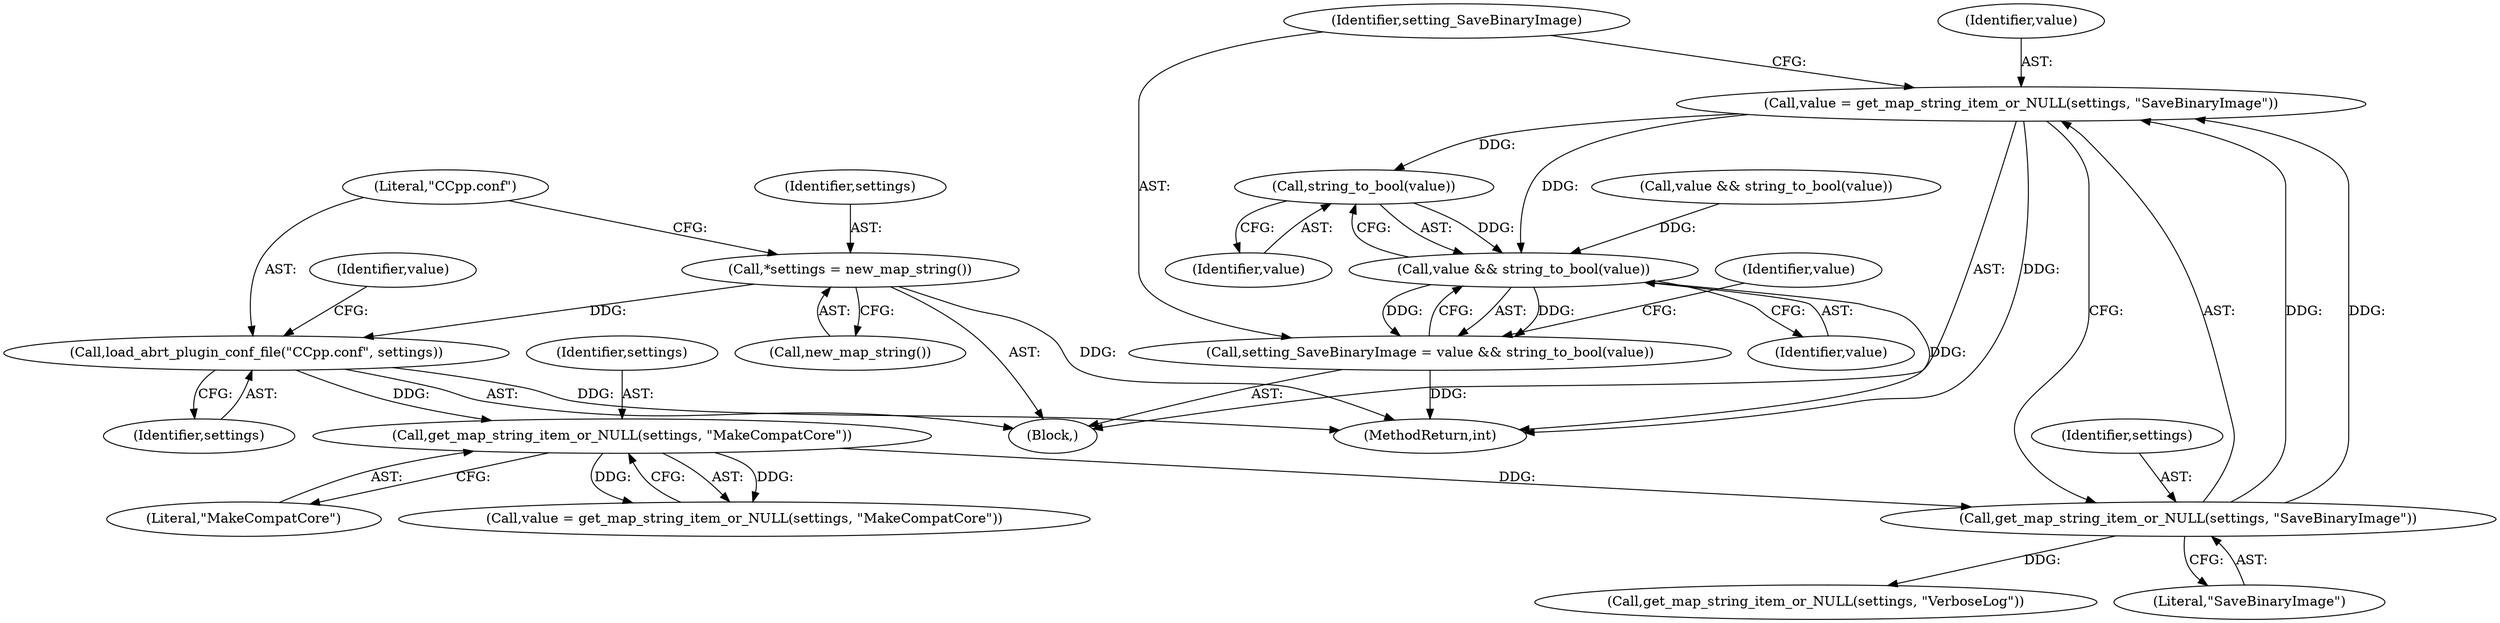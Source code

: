 digraph "0_abrt_8939398b82006ba1fec4ed491339fc075f43fc7c_1@pointer" {
"1000245" [label="(Call,string_to_bool(value))"];
"1000236" [label="(Call,value = get_map_string_item_or_NULL(settings, \"SaveBinaryImage\"))"];
"1000238" [label="(Call,get_map_string_item_or_NULL(settings, \"SaveBinaryImage\"))"];
"1000227" [label="(Call,get_map_string_item_or_NULL(settings, \"MakeCompatCore\"))"];
"1000221" [label="(Call,load_abrt_plugin_conf_file(\"CCpp.conf\", settings))"];
"1000218" [label="(Call,*settings = new_map_string())"];
"1000243" [label="(Call,value && string_to_bool(value))"];
"1000241" [label="(Call,setting_SaveBinaryImage = value && string_to_bool(value))"];
"1000222" [label="(Literal,\"CCpp.conf\")"];
"1000241" [label="(Call,setting_SaveBinaryImage = value && string_to_bool(value))"];
"1000245" [label="(Call,string_to_bool(value))"];
"1000236" [label="(Call,value = get_map_string_item_or_NULL(settings, \"SaveBinaryImage\"))"];
"1000249" [label="(Call,get_map_string_item_or_NULL(settings, \"VerboseLog\"))"];
"1000237" [label="(Identifier,value)"];
"1000244" [label="(Identifier,value)"];
"1000225" [label="(Call,value = get_map_string_item_or_NULL(settings, \"MakeCompatCore\"))"];
"1000226" [label="(Identifier,value)"];
"1000216" [label="(Block,)"];
"1000240" [label="(Literal,\"SaveBinaryImage\")"];
"1000218" [label="(Call,*settings = new_map_string())"];
"1000246" [label="(Identifier,value)"];
"1000239" [label="(Identifier,settings)"];
"1000232" [label="(Call,value && string_to_bool(value))"];
"1000242" [label="(Identifier,setting_SaveBinaryImage)"];
"1000238" [label="(Call,get_map_string_item_or_NULL(settings, \"SaveBinaryImage\"))"];
"1000223" [label="(Identifier,settings)"];
"1000219" [label="(Identifier,settings)"];
"1000228" [label="(Identifier,settings)"];
"1000227" [label="(Call,get_map_string_item_or_NULL(settings, \"MakeCompatCore\"))"];
"1000243" [label="(Call,value && string_to_bool(value))"];
"1000248" [label="(Identifier,value)"];
"1000221" [label="(Call,load_abrt_plugin_conf_file(\"CCpp.conf\", settings))"];
"1001237" [label="(MethodReturn,int)"];
"1000220" [label="(Call,new_map_string())"];
"1000229" [label="(Literal,\"MakeCompatCore\")"];
"1000245" -> "1000243"  [label="AST: "];
"1000245" -> "1000246"  [label="CFG: "];
"1000246" -> "1000245"  [label="AST: "];
"1000243" -> "1000245"  [label="CFG: "];
"1000245" -> "1000243"  [label="DDG: "];
"1000236" -> "1000245"  [label="DDG: "];
"1000236" -> "1000216"  [label="AST: "];
"1000236" -> "1000238"  [label="CFG: "];
"1000237" -> "1000236"  [label="AST: "];
"1000238" -> "1000236"  [label="AST: "];
"1000242" -> "1000236"  [label="CFG: "];
"1000236" -> "1001237"  [label="DDG: "];
"1000238" -> "1000236"  [label="DDG: "];
"1000238" -> "1000236"  [label="DDG: "];
"1000236" -> "1000243"  [label="DDG: "];
"1000238" -> "1000240"  [label="CFG: "];
"1000239" -> "1000238"  [label="AST: "];
"1000240" -> "1000238"  [label="AST: "];
"1000227" -> "1000238"  [label="DDG: "];
"1000238" -> "1000249"  [label="DDG: "];
"1000227" -> "1000225"  [label="AST: "];
"1000227" -> "1000229"  [label="CFG: "];
"1000228" -> "1000227"  [label="AST: "];
"1000229" -> "1000227"  [label="AST: "];
"1000225" -> "1000227"  [label="CFG: "];
"1000227" -> "1000225"  [label="DDG: "];
"1000227" -> "1000225"  [label="DDG: "];
"1000221" -> "1000227"  [label="DDG: "];
"1000221" -> "1000216"  [label="AST: "];
"1000221" -> "1000223"  [label="CFG: "];
"1000222" -> "1000221"  [label="AST: "];
"1000223" -> "1000221"  [label="AST: "];
"1000226" -> "1000221"  [label="CFG: "];
"1000221" -> "1001237"  [label="DDG: "];
"1000218" -> "1000221"  [label="DDG: "];
"1000218" -> "1000216"  [label="AST: "];
"1000218" -> "1000220"  [label="CFG: "];
"1000219" -> "1000218"  [label="AST: "];
"1000220" -> "1000218"  [label="AST: "];
"1000222" -> "1000218"  [label="CFG: "];
"1000218" -> "1001237"  [label="DDG: "];
"1000243" -> "1000241"  [label="AST: "];
"1000243" -> "1000244"  [label="CFG: "];
"1000244" -> "1000243"  [label="AST: "];
"1000241" -> "1000243"  [label="CFG: "];
"1000243" -> "1001237"  [label="DDG: "];
"1000243" -> "1000241"  [label="DDG: "];
"1000243" -> "1000241"  [label="DDG: "];
"1000232" -> "1000243"  [label="DDG: "];
"1000241" -> "1000216"  [label="AST: "];
"1000242" -> "1000241"  [label="AST: "];
"1000248" -> "1000241"  [label="CFG: "];
"1000241" -> "1001237"  [label="DDG: "];
}
